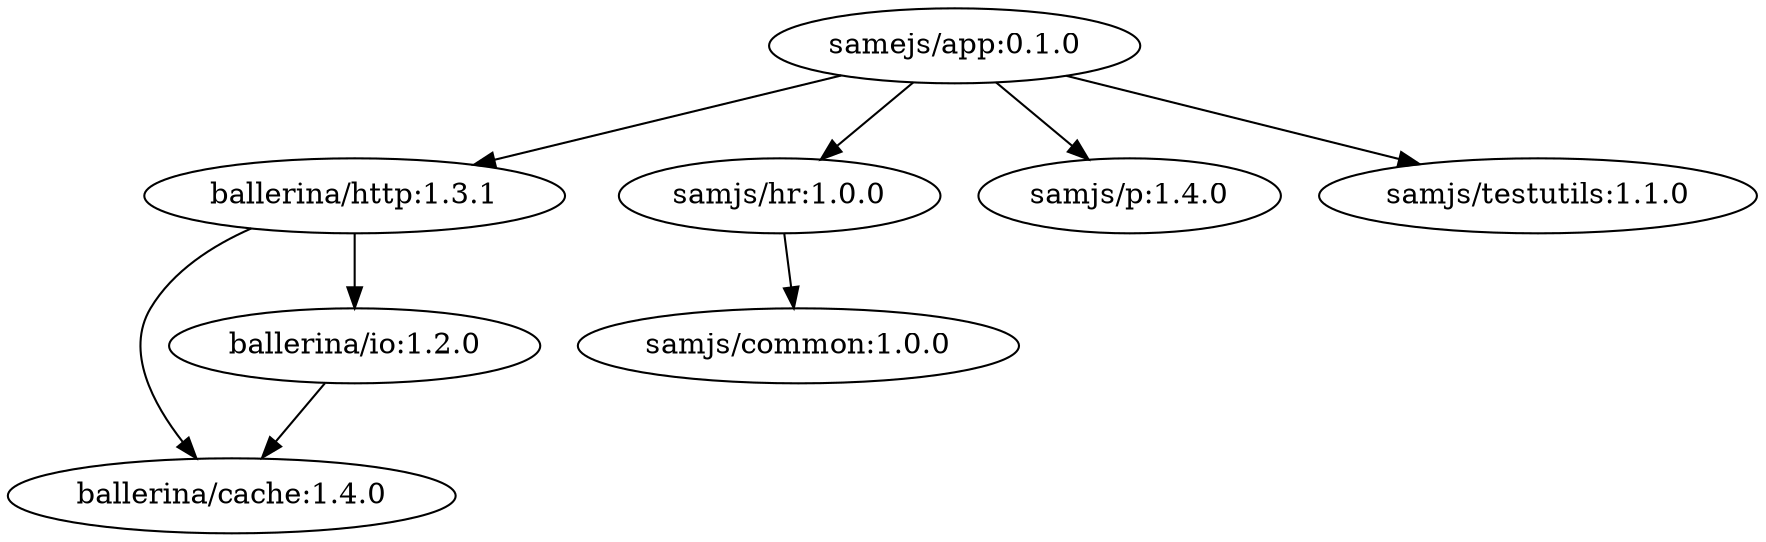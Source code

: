 digraph "example1" {
    "samejs/app:0.1.0" -> "ballerina/http:1.3.1"
    "samejs/app:0.1.0" -> "samjs/hr:1.0.0"
    "samejs/app:0.1.0" -> "samjs/p:1.4.0"
    "samejs/app:0.1.0" -> "samjs/testutils:1.1.0"
    "ballerina/http:1.3.1" -> "ballerina/cache:1.4.0"
    "ballerina/http:1.3.1" -> "ballerina/io:1.2.0"
    "ballerina/io:1.2.0" -> "ballerina/cache:1.4.0"
    "samjs/hr:1.0.0" -> "samjs/common:1.0.0"

    "samjs/p:1.4.0" [scope = "testOnly"]
    "samjs/testutils:1.1.0" [scope = "testOnly"]
}
